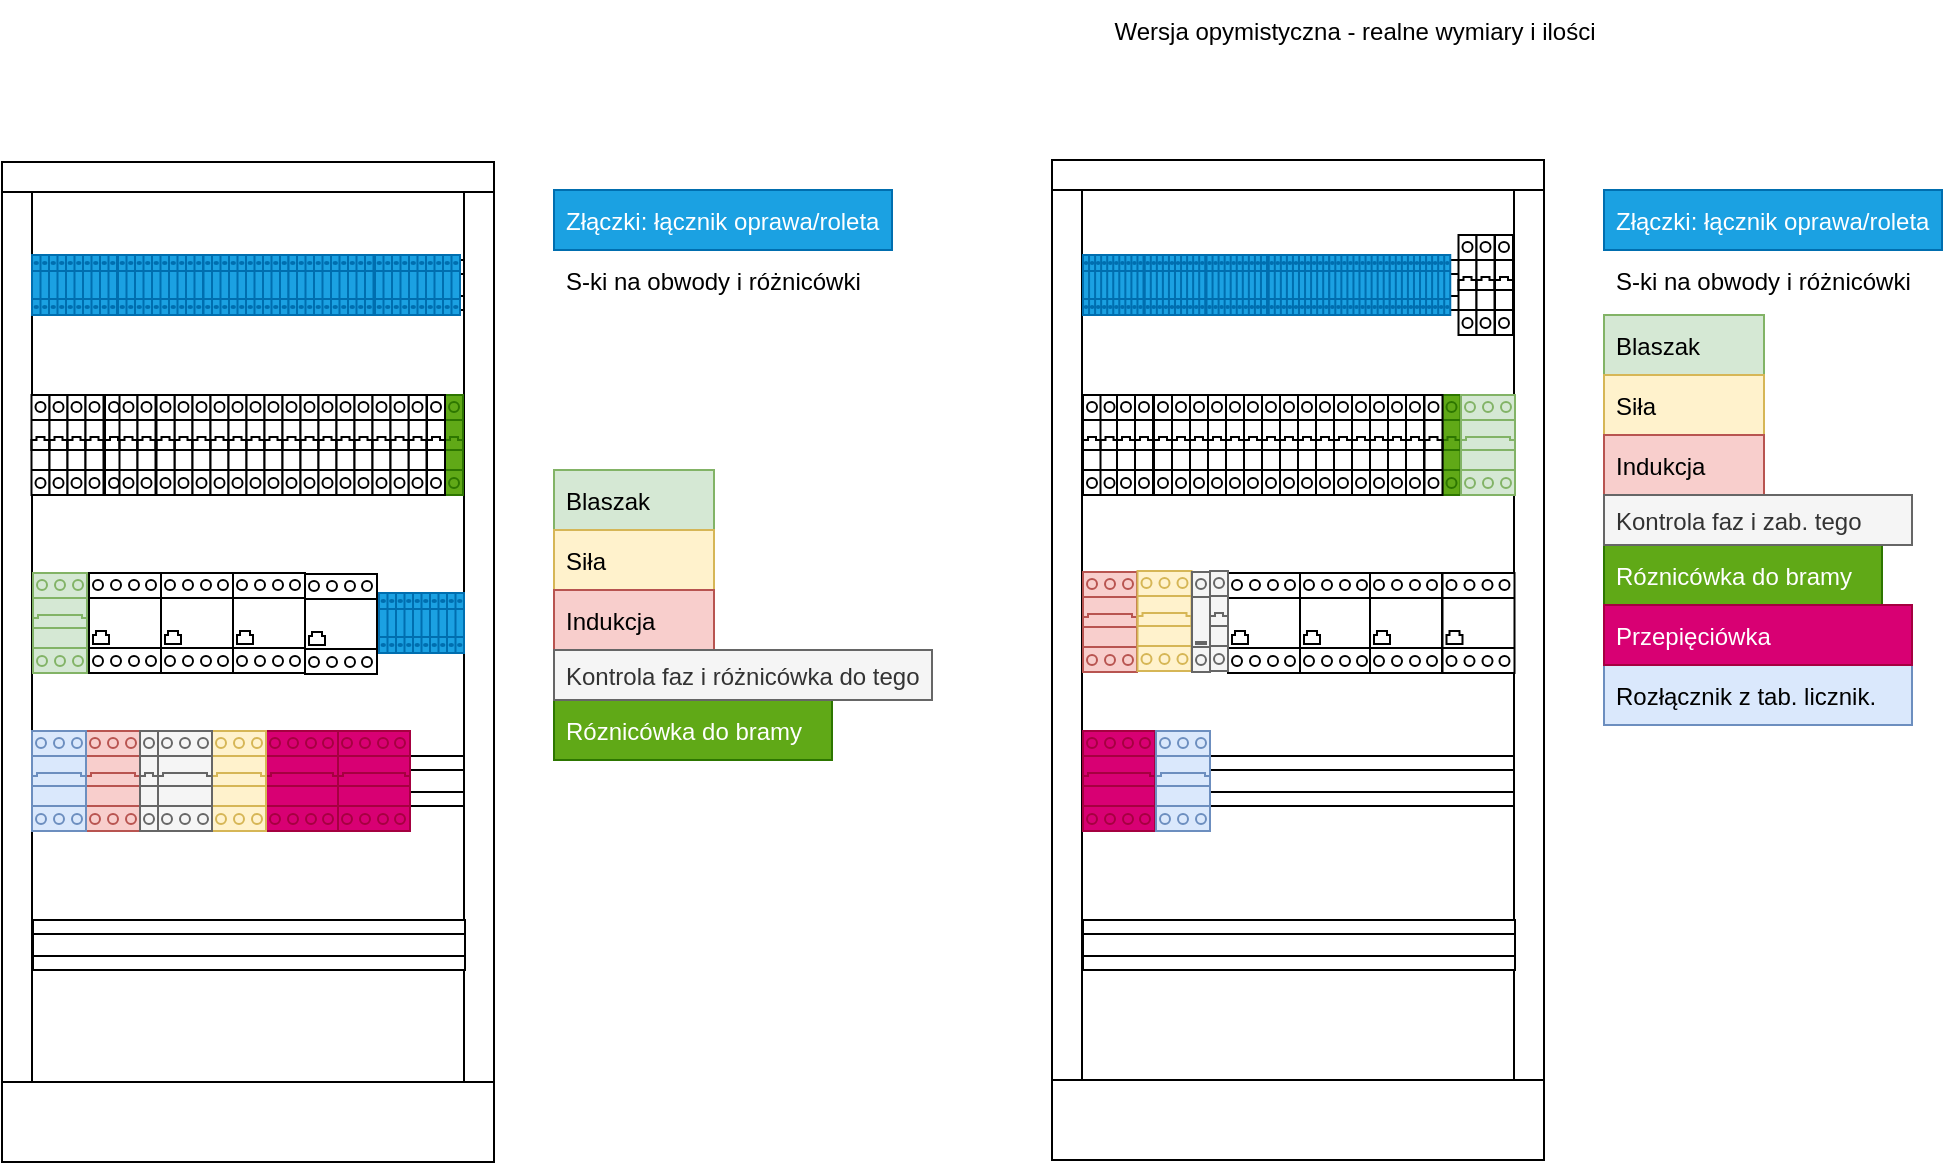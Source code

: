 <mxfile version="15.5.8" type="github">
  <diagram id="TeV0N_XcdjRH2W5U-CbK" name="Page-1">
    <mxGraphModel dx="678" dy="445" grid="1" gridSize="10" guides="1" tooltips="1" connect="1" arrows="1" fold="1" page="0" pageScale="1" pageWidth="850" pageHeight="1100" math="0" shadow="0">
      <root>
        <mxCell id="0" />
        <mxCell id="1" parent="0" />
        <mxCell id="P6xec4ta4unkleBQ9jB0-1" value="" style="verticalLabelPosition=bottom;dashed=0;shadow=0;html=1;align=center;verticalAlign=top;shape=mxgraph.cabinets.cabinet;hasStand=1;hachureGap=4;pointerEvents=0;fontFamily=Architects Daughter;fontSource=https%3A%2F%2Ffonts.googleapis.com%2Fcss%3Ffamily%3DArchitects%2BDaughter;fontSize=20;" parent="1" vertex="1">
          <mxGeometry x="75" y="81" width="246" height="500" as="geometry" />
        </mxCell>
        <mxCell id="isz5vijHFb3tUHXIVNCX-17" value="" style="verticalLabelPosition=bottom;dashed=0;shadow=0;html=1;align=center;verticalAlign=top;shape=mxgraph.cabinets.din_rail;" parent="1" vertex="1">
          <mxGeometry x="90" y="210" width="216" height="25" as="geometry" />
        </mxCell>
        <mxCell id="isz5vijHFb3tUHXIVNCX-1" value="" style="verticalLabelPosition=bottom;dashed=0;shadow=0;html=1;align=center;verticalAlign=top;shape=mxgraph.cabinets.din_rail;" parent="1" vertex="1">
          <mxGeometry x="90" y="130" width="216" height="25" as="geometry" />
        </mxCell>
        <mxCell id="P6xec4ta4unkleBQ9jB0-2" value="" style="verticalLabelPosition=bottom;dashed=0;shadow=0;html=1;align=center;verticalAlign=top;shape=mxgraph.cabinets.cb_1p;hachureGap=4;pointerEvents=0;fontFamily=Architects Daughter;fontSource=https%3A%2F%2Ffonts.googleapis.com%2Fcss%3Ffamily%3DArchitects%2BDaughter;fontSize=20;" parent="1" vertex="1">
          <mxGeometry x="161.25" y="197.5" width="9" height="50" as="geometry" />
        </mxCell>
        <mxCell id="P6xec4ta4unkleBQ9jB0-3" value="" style="verticalLabelPosition=bottom;dashed=0;shadow=0;html=1;align=center;verticalAlign=top;shape=mxgraph.cabinets.cb_1p;hachureGap=4;pointerEvents=0;fontFamily=Architects Daughter;fontSource=https%3A%2F%2Ffonts.googleapis.com%2Fcss%3Ffamily%3DArchitects%2BDaughter;fontSize=20;" parent="1" vertex="1">
          <mxGeometry x="170.25" y="197.5" width="9" height="50" as="geometry" />
        </mxCell>
        <mxCell id="P6xec4ta4unkleBQ9jB0-4" value="" style="verticalLabelPosition=bottom;dashed=0;shadow=0;html=1;align=center;verticalAlign=top;shape=mxgraph.cabinets.cb_1p;hachureGap=4;pointerEvents=0;fontFamily=Architects Daughter;fontSource=https%3A%2F%2Ffonts.googleapis.com%2Fcss%3Ffamily%3DArchitects%2BDaughter;fontSize=20;" parent="1" vertex="1">
          <mxGeometry x="179.25" y="197.5" width="9" height="50" as="geometry" />
        </mxCell>
        <mxCell id="P6xec4ta4unkleBQ9jB0-5" value="" style="verticalLabelPosition=bottom;dashed=0;shadow=0;html=1;align=center;verticalAlign=top;shape=mxgraph.cabinets.cb_1p;hachureGap=4;pointerEvents=0;fontFamily=Architects Daughter;fontSource=https%3A%2F%2Ffonts.googleapis.com%2Fcss%3Ffamily%3DArchitects%2BDaughter;fontSize=20;" parent="1" vertex="1">
          <mxGeometry x="188.25" y="197.5" width="9" height="50" as="geometry" />
        </mxCell>
        <mxCell id="P6xec4ta4unkleBQ9jB0-6" value="" style="verticalLabelPosition=bottom;dashed=0;shadow=0;html=1;align=center;verticalAlign=top;shape=mxgraph.cabinets.cb_1p;hachureGap=4;pointerEvents=0;fontFamily=Architects Daughter;fontSource=https%3A%2F%2Ffonts.googleapis.com%2Fcss%3Ffamily%3DArchitects%2BDaughter;fontSize=20;" parent="1" vertex="1">
          <mxGeometry x="197.25" y="197.5" width="9" height="50" as="geometry" />
        </mxCell>
        <mxCell id="P6xec4ta4unkleBQ9jB0-7" value="" style="verticalLabelPosition=bottom;dashed=0;shadow=0;html=1;align=center;verticalAlign=top;shape=mxgraph.cabinets.cb_1p;hachureGap=4;pointerEvents=0;fontFamily=Architects Daughter;fontSource=https%3A%2F%2Ffonts.googleapis.com%2Fcss%3Ffamily%3DArchitects%2BDaughter;fontSize=20;" parent="1" vertex="1">
          <mxGeometry x="206.25" y="197.5" width="9" height="50" as="geometry" />
        </mxCell>
        <mxCell id="P6xec4ta4unkleBQ9jB0-8" value="" style="verticalLabelPosition=bottom;dashed=0;shadow=0;html=1;align=center;verticalAlign=top;shape=mxgraph.cabinets.cb_1p;hachureGap=4;pointerEvents=0;fontFamily=Architects Daughter;fontSource=https%3A%2F%2Ffonts.googleapis.com%2Fcss%3Ffamily%3DArchitects%2BDaughter;fontSize=20;" parent="1" vertex="1">
          <mxGeometry x="215.25" y="197.5" width="9" height="50" as="geometry" />
        </mxCell>
        <mxCell id="P6xec4ta4unkleBQ9jB0-9" value="" style="verticalLabelPosition=bottom;dashed=0;shadow=0;html=1;align=center;verticalAlign=top;shape=mxgraph.cabinets.cb_1p;hachureGap=4;pointerEvents=0;fontFamily=Architects Daughter;fontSource=https%3A%2F%2Ffonts.googleapis.com%2Fcss%3Ffamily%3DArchitects%2BDaughter;fontSize=20;" parent="1" vertex="1">
          <mxGeometry x="224.25" y="197.5" width="9" height="50" as="geometry" />
        </mxCell>
        <mxCell id="P6xec4ta4unkleBQ9jB0-10" value="" style="verticalLabelPosition=bottom;dashed=0;shadow=0;html=1;align=center;verticalAlign=top;shape=mxgraph.cabinets.cb_1p;hachureGap=4;pointerEvents=0;fontFamily=Architects Daughter;fontSource=https%3A%2F%2Ffonts.googleapis.com%2Fcss%3Ffamily%3DArchitects%2BDaughter;fontSize=20;" parent="1" vertex="1">
          <mxGeometry x="233.25" y="197.5" width="9" height="50" as="geometry" />
        </mxCell>
        <mxCell id="P6xec4ta4unkleBQ9jB0-11" value="" style="verticalLabelPosition=bottom;dashed=0;shadow=0;html=1;align=center;verticalAlign=top;shape=mxgraph.cabinets.cb_1p;hachureGap=4;pointerEvents=0;fontFamily=Architects Daughter;fontSource=https%3A%2F%2Ffonts.googleapis.com%2Fcss%3Ffamily%3DArchitects%2BDaughter;fontSize=20;" parent="1" vertex="1">
          <mxGeometry x="242.25" y="197.5" width="9" height="50" as="geometry" />
        </mxCell>
        <mxCell id="isz5vijHFb3tUHXIVNCX-2" value="" style="verticalLabelPosition=bottom;dashed=0;shadow=0;html=1;align=center;verticalAlign=top;shape=mxgraph.cabinets.cb_1p;hachureGap=4;pointerEvents=0;fontFamily=Architects Daughter;fontSource=https%3A%2F%2Ffonts.googleapis.com%2Fcss%3Ffamily%3DArchitects%2BDaughter;fontSize=20;" parent="1" vertex="1">
          <mxGeometry x="251.25" y="197.5" width="9" height="50" as="geometry" />
        </mxCell>
        <mxCell id="isz5vijHFb3tUHXIVNCX-3" value="" style="verticalLabelPosition=bottom;dashed=0;shadow=0;html=1;align=center;verticalAlign=top;shape=mxgraph.cabinets.cb_1p;hachureGap=4;pointerEvents=0;fontFamily=Architects Daughter;fontSource=https%3A%2F%2Ffonts.googleapis.com%2Fcss%3Ffamily%3DArchitects%2BDaughter;fontSize=20;fillColor=#60a917;fontColor=#ffffff;strokeColor=#2D7600;" parent="1" vertex="1">
          <mxGeometry x="296.5" y="197.5" width="9" height="50" as="geometry" />
        </mxCell>
        <mxCell id="isz5vijHFb3tUHXIVNCX-4" value="" style="verticalLabelPosition=bottom;dashed=0;shadow=0;html=1;align=center;verticalAlign=top;shape=mxgraph.cabinets.cb_1p;hachureGap=4;pointerEvents=0;fontFamily=Architects Daughter;fontSource=https%3A%2F%2Ffonts.googleapis.com%2Fcss%3Ffamily%3DArchitects%2BDaughter;fontSize=20;" parent="1" vertex="1">
          <mxGeometry x="269.25" y="197.5" width="9" height="50" as="geometry" />
        </mxCell>
        <mxCell id="isz5vijHFb3tUHXIVNCX-5" value="" style="verticalLabelPosition=bottom;dashed=0;shadow=0;html=1;align=center;verticalAlign=top;shape=mxgraph.cabinets.cb_1p;hachureGap=4;pointerEvents=0;fontFamily=Architects Daughter;fontSource=https%3A%2F%2Ffonts.googleapis.com%2Fcss%3Ffamily%3DArchitects%2BDaughter;fontSize=20;" parent="1" vertex="1">
          <mxGeometry x="278.25" y="197.5" width="9" height="50" as="geometry" />
        </mxCell>
        <mxCell id="isz5vijHFb3tUHXIVNCX-7" value="" style="verticalLabelPosition=bottom;dashed=0;shadow=0;html=1;align=center;verticalAlign=top;shape=mxgraph.cabinets.cb_1p;hachureGap=4;pointerEvents=0;fontFamily=Architects Daughter;fontSource=https%3A%2F%2Ffonts.googleapis.com%2Fcss%3Ffamily%3DArchitects%2BDaughter;fontSize=20;" parent="1" vertex="1">
          <mxGeometry x="287.5" y="197.5" width="9" height="50" as="geometry" />
        </mxCell>
        <mxCell id="isz5vijHFb3tUHXIVNCX-8" value="" style="verticalLabelPosition=bottom;dashed=0;shadow=0;html=1;align=center;verticalAlign=top;shape=mxgraph.cabinets.cb_1p;hachureGap=4;pointerEvents=0;fontFamily=Architects Daughter;fontSource=https%3A%2F%2Ffonts.googleapis.com%2Fcss%3Ffamily%3DArchitects%2BDaughter;fontSize=20;" parent="1" vertex="1">
          <mxGeometry x="89.75" y="197.5" width="9" height="50" as="geometry" />
        </mxCell>
        <mxCell id="isz5vijHFb3tUHXIVNCX-9" value="" style="verticalLabelPosition=bottom;dashed=0;shadow=0;html=1;align=center;verticalAlign=top;shape=mxgraph.cabinets.cb_1p;hachureGap=4;pointerEvents=0;fontFamily=Architects Daughter;fontSource=https%3A%2F%2Ffonts.googleapis.com%2Fcss%3Ffamily%3DArchitects%2BDaughter;fontSize=20;" parent="1" vertex="1">
          <mxGeometry x="98.75" y="197.5" width="9" height="50" as="geometry" />
        </mxCell>
        <mxCell id="isz5vijHFb3tUHXIVNCX-10" value="" style="verticalLabelPosition=bottom;dashed=0;shadow=0;html=1;align=center;verticalAlign=top;shape=mxgraph.cabinets.cb_1p;hachureGap=4;pointerEvents=0;fontFamily=Architects Daughter;fontSource=https%3A%2F%2Ffonts.googleapis.com%2Fcss%3Ffamily%3DArchitects%2BDaughter;fontSize=20;" parent="1" vertex="1">
          <mxGeometry x="107.75" y="197.5" width="9" height="50" as="geometry" />
        </mxCell>
        <mxCell id="isz5vijHFb3tUHXIVNCX-11" value="" style="verticalLabelPosition=bottom;dashed=0;shadow=0;html=1;align=center;verticalAlign=top;shape=mxgraph.cabinets.cb_1p;hachureGap=4;pointerEvents=0;fontFamily=Architects Daughter;fontSource=https%3A%2F%2Ffonts.googleapis.com%2Fcss%3Ffamily%3DArchitects%2BDaughter;fontSize=20;" parent="1" vertex="1">
          <mxGeometry x="116.75" y="197.5" width="9" height="50" as="geometry" />
        </mxCell>
        <mxCell id="isz5vijHFb3tUHXIVNCX-13" value="" style="verticalLabelPosition=bottom;dashed=0;shadow=0;html=1;align=center;verticalAlign=top;shape=mxgraph.cabinets.cb_1p;hachureGap=4;pointerEvents=0;fontFamily=Architects Daughter;fontSource=https%3A%2F%2Ffonts.googleapis.com%2Fcss%3Ffamily%3DArchitects%2BDaughter;fontSize=20;" parent="1" vertex="1">
          <mxGeometry x="126.5" y="197.5" width="9" height="50" as="geometry" />
        </mxCell>
        <mxCell id="isz5vijHFb3tUHXIVNCX-14" value="" style="verticalLabelPosition=bottom;dashed=0;shadow=0;html=1;align=center;verticalAlign=top;shape=mxgraph.cabinets.cb_1p;hachureGap=4;pointerEvents=0;fontFamily=Architects Daughter;fontSource=https%3A%2F%2Ffonts.googleapis.com%2Fcss%3Ffamily%3DArchitects%2BDaughter;fontSize=20;" parent="1" vertex="1">
          <mxGeometry x="133.75" y="197.5" width="9" height="50" as="geometry" />
        </mxCell>
        <mxCell id="isz5vijHFb3tUHXIVNCX-15" value="" style="verticalLabelPosition=bottom;dashed=0;shadow=0;html=1;align=center;verticalAlign=top;shape=mxgraph.cabinets.cb_1p;hachureGap=4;pointerEvents=0;fontFamily=Architects Daughter;fontSource=https%3A%2F%2Ffonts.googleapis.com%2Fcss%3Ffamily%3DArchitects%2BDaughter;fontSize=20;" parent="1" vertex="1">
          <mxGeometry x="142.75" y="197.5" width="9" height="50" as="geometry" />
        </mxCell>
        <mxCell id="isz5vijHFb3tUHXIVNCX-18" value="" style="verticalLabelPosition=bottom;dashed=0;shadow=0;html=1;align=center;verticalAlign=top;shape=mxgraph.cabinets.din_rail;" parent="1" vertex="1">
          <mxGeometry x="90" y="300" width="216" height="25" as="geometry" />
        </mxCell>
        <mxCell id="isz5vijHFb3tUHXIVNCX-19" value="" style="verticalLabelPosition=bottom;dashed=0;shadow=0;html=1;align=center;verticalAlign=top;shape=mxgraph.cabinets.din_rail;" parent="1" vertex="1">
          <mxGeometry x="90" y="378" width="216" height="25" as="geometry" />
        </mxCell>
        <mxCell id="isz5vijHFb3tUHXIVNCX-20" value="" style="verticalLabelPosition=bottom;dashed=0;shadow=0;html=1;align=center;verticalAlign=top;shape=mxgraph.cabinets.din_rail;" parent="1" vertex="1">
          <mxGeometry x="90.5" y="460" width="216" height="25" as="geometry" />
        </mxCell>
        <mxCell id="isz5vijHFb3tUHXIVNCX-21" value="" style="verticalLabelPosition=bottom;dashed=0;shadow=0;html=1;align=center;verticalAlign=top;shape=mxgraph.cabinets.residual_current_device_4p;" parent="1" vertex="1">
          <mxGeometry x="154.5" y="286.5" width="36" height="50" as="geometry" />
        </mxCell>
        <mxCell id="96s5dku--IcyRKQgOa-p-1" value="" style="verticalLabelPosition=bottom;dashed=0;shadow=0;html=1;align=center;verticalAlign=top;shape=mxgraph.cabinets.residual_current_device_4p;" vertex="1" parent="1">
          <mxGeometry x="118.5" y="286.5" width="36" height="50" as="geometry" />
        </mxCell>
        <mxCell id="96s5dku--IcyRKQgOa-p-30" value="" style="verticalLabelPosition=bottom;dashed=0;shadow=0;html=1;align=center;verticalAlign=top;shape=mxgraph.cabinets.residual_current_device_4p;" vertex="1" parent="1">
          <mxGeometry x="190.5" y="286.5" width="36" height="50" as="geometry" />
        </mxCell>
        <mxCell id="96s5dku--IcyRKQgOa-p-31" value="" style="verticalLabelPosition=bottom;dashed=0;shadow=0;html=1;align=center;verticalAlign=top;shape=mxgraph.cabinets.residual_current_device_4p;" vertex="1" parent="1">
          <mxGeometry x="226.5" y="287" width="36" height="50" as="geometry" />
        </mxCell>
        <mxCell id="96s5dku--IcyRKQgOa-p-32" value="" style="verticalLabelPosition=bottom;dashed=0;shadow=0;html=1;align=center;verticalAlign=top;shape=mxgraph.cabinets.cb_3p;fillColor=#f8cecc;strokeColor=#b85450;" vertex="1" parent="1">
          <mxGeometry x="117" y="365.5" width="27" height="50" as="geometry" />
        </mxCell>
        <mxCell id="96s5dku--IcyRKQgOa-p-282" value="" style="verticalLabelPosition=bottom;dashed=0;shadow=0;html=1;align=center;verticalAlign=top;shape=mxgraph.cabinets.cb_4p;fillColor=#d80073;strokeColor=#A50040;fontColor=#ffffff;" vertex="1" parent="1">
          <mxGeometry x="207" y="365.5" width="36" height="50" as="geometry" />
        </mxCell>
        <mxCell id="96s5dku--IcyRKQgOa-p-283" value="" style="verticalLabelPosition=bottom;dashed=0;shadow=0;html=1;align=center;verticalAlign=top;shape=mxgraph.cabinets.cb_4p;fillColor=#d80073;strokeColor=#A50040;fontColor=#ffffff;" vertex="1" parent="1">
          <mxGeometry x="243" y="365.5" width="36" height="50" as="geometry" />
        </mxCell>
        <mxCell id="96s5dku--IcyRKQgOa-p-288" value="" style="verticalLabelPosition=bottom;dashed=0;shadow=0;html=1;align=center;verticalAlign=top;shape=mxgraph.cabinets.terminal_4_6mm2_x10;fillColor=#1ba1e2;fontColor=#ffffff;strokeColor=#006EAF;" vertex="1" parent="1">
          <mxGeometry x="90" y="127.5" width="42.5" height="30" as="geometry" />
        </mxCell>
        <mxCell id="96s5dku--IcyRKQgOa-p-294" value="" style="verticalLabelPosition=bottom;dashed=0;shadow=0;html=1;align=center;verticalAlign=top;shape=mxgraph.cabinets.cb_1p;hachureGap=4;pointerEvents=0;fontFamily=Architects Daughter;fontSource=https%3A%2F%2Ffonts.googleapis.com%2Fcss%3Ffamily%3DArchitects%2BDaughter;fontSize=20;" vertex="1" parent="1">
          <mxGeometry x="152.25" y="197.5" width="9" height="50" as="geometry" />
        </mxCell>
        <mxCell id="96s5dku--IcyRKQgOa-p-297" value="" style="verticalLabelPosition=bottom;dashed=0;shadow=0;html=1;align=center;verticalAlign=top;shape=mxgraph.cabinets.cb_3p;fillColor=#fff2cc;strokeColor=#d6b656;" vertex="1" parent="1">
          <mxGeometry x="180" y="365.5" width="27" height="50" as="geometry" />
        </mxCell>
        <mxCell id="96s5dku--IcyRKQgOa-p-298" value="" style="verticalLabelPosition=bottom;dashed=0;shadow=0;html=1;align=center;verticalAlign=top;shape=mxgraph.cabinets.cb_3p;fillColor=#d5e8d4;strokeColor=#82b366;" vertex="1" parent="1">
          <mxGeometry x="90.5" y="286.5" width="27" height="50" as="geometry" />
        </mxCell>
        <mxCell id="96s5dku--IcyRKQgOa-p-299" value="" style="verticalLabelPosition=bottom;dashed=0;shadow=0;html=1;align=center;verticalAlign=top;shape=mxgraph.cabinets.cb_3p;fillColor=#dae8fc;strokeColor=#6c8ebf;" vertex="1" parent="1">
          <mxGeometry x="90" y="365.5" width="27" height="50" as="geometry" />
        </mxCell>
        <mxCell id="96s5dku--IcyRKQgOa-p-300" value="" style="verticalLabelPosition=bottom;dashed=0;shadow=0;html=1;align=center;verticalAlign=top;shape=mxgraph.cabinets.cb_1p;hachureGap=4;pointerEvents=0;fontFamily=Architects Daughter;fontSource=https%3A%2F%2Ffonts.googleapis.com%2Fcss%3Ffamily%3DArchitects%2BDaughter;fontSize=20;fillColor=#f5f5f5;fontColor=#333333;strokeColor=#666666;" vertex="1" parent="1">
          <mxGeometry x="144" y="365.5" width="9" height="50" as="geometry" />
        </mxCell>
        <mxCell id="96s5dku--IcyRKQgOa-p-301" value="" style="verticalLabelPosition=bottom;dashed=0;shadow=0;html=1;align=center;verticalAlign=top;shape=mxgraph.cabinets.cb_3p;fillColor=#f5f5f5;strokeColor=#666666;fontColor=#333333;" vertex="1" parent="1">
          <mxGeometry x="153" y="365.5" width="27" height="50" as="geometry" />
        </mxCell>
        <mxCell id="96s5dku--IcyRKQgOa-p-302" value="" style="verticalLabelPosition=bottom;dashed=0;shadow=0;html=1;align=center;verticalAlign=top;shape=mxgraph.cabinets.terminal_4_6mm2_x10;fillColor=#1ba1e2;fontColor=#ffffff;strokeColor=#006EAF;" vertex="1" parent="1">
          <mxGeometry x="133" y="127.5" width="42.5" height="30" as="geometry" />
        </mxCell>
        <mxCell id="96s5dku--IcyRKQgOa-p-303" value="" style="verticalLabelPosition=bottom;dashed=0;shadow=0;html=1;align=center;verticalAlign=top;shape=mxgraph.cabinets.cb_1p;hachureGap=4;pointerEvents=0;fontFamily=Architects Daughter;fontSource=https%3A%2F%2Ffonts.googleapis.com%2Fcss%3Ffamily%3DArchitects%2BDaughter;fontSize=20;" vertex="1" parent="1">
          <mxGeometry x="260.25" y="197.5" width="9" height="50" as="geometry" />
        </mxCell>
        <mxCell id="96s5dku--IcyRKQgOa-p-304" value="" style="verticalLabelPosition=bottom;dashed=0;shadow=0;html=1;align=center;verticalAlign=top;shape=mxgraph.cabinets.cb_1p;hachureGap=4;pointerEvents=0;fontFamily=Architects Daughter;fontSource=https%3A%2F%2Ffonts.googleapis.com%2Fcss%3Ffamily%3DArchitects%2BDaughter;fontSize=20;" vertex="1" parent="1">
          <mxGeometry x="269.25" y="197.5" width="9" height="50" as="geometry" />
        </mxCell>
        <mxCell id="96s5dku--IcyRKQgOa-p-305" value="" style="verticalLabelPosition=bottom;dashed=0;shadow=0;html=1;align=center;verticalAlign=top;shape=mxgraph.cabinets.terminal_4_6mm2_x10;fillColor=#1ba1e2;fontColor=#ffffff;strokeColor=#006EAF;" vertex="1" parent="1">
          <mxGeometry x="175.75" y="127.5" width="42.5" height="30" as="geometry" />
        </mxCell>
        <mxCell id="96s5dku--IcyRKQgOa-p-307" value="Blaszak" style="text;strokeColor=#82b366;fillColor=#d5e8d4;align=left;verticalAlign=middle;spacingLeft=4;spacingRight=4;overflow=hidden;points=[[0,0.5],[1,0.5]];portConstraint=eastwest;rotatable=0;" vertex="1" parent="1">
          <mxGeometry x="351" y="235" width="80" height="30" as="geometry" />
        </mxCell>
        <mxCell id="96s5dku--IcyRKQgOa-p-308" value="Siła" style="text;strokeColor=#d6b656;fillColor=#fff2cc;align=left;verticalAlign=middle;spacingLeft=4;spacingRight=4;overflow=hidden;points=[[0,0.5],[1,0.5]];portConstraint=eastwest;rotatable=0;" vertex="1" parent="1">
          <mxGeometry x="351" y="265" width="80" height="30" as="geometry" />
        </mxCell>
        <mxCell id="96s5dku--IcyRKQgOa-p-309" value="Indukcja" style="text;strokeColor=#b85450;fillColor=#f8cecc;align=left;verticalAlign=middle;spacingLeft=4;spacingRight=4;overflow=hidden;points=[[0,0.5],[1,0.5]];portConstraint=eastwest;rotatable=0;" vertex="1" parent="1">
          <mxGeometry x="351" y="295" width="80" height="30" as="geometry" />
        </mxCell>
        <mxCell id="96s5dku--IcyRKQgOa-p-310" value="Róznicówka do bramy" style="text;strokeColor=#2D7600;fillColor=#60a917;align=left;verticalAlign=middle;spacingLeft=4;spacingRight=4;overflow=hidden;points=[[0,0.5],[1,0.5]];portConstraint=eastwest;rotatable=0;fontColor=#ffffff;" vertex="1" parent="1">
          <mxGeometry x="351" y="350" width="139" height="30" as="geometry" />
        </mxCell>
        <mxCell id="96s5dku--IcyRKQgOa-p-311" value="Kontrola faz i różnicówka do tego" style="text;strokeColor=#666666;fillColor=#f5f5f5;align=left;verticalAlign=middle;spacingLeft=4;spacingRight=4;overflow=hidden;points=[[0,0.5],[1,0.5]];portConstraint=eastwest;rotatable=0;fontColor=#333333;" vertex="1" parent="1">
          <mxGeometry x="351" y="325" width="189" height="25" as="geometry" />
        </mxCell>
        <mxCell id="96s5dku--IcyRKQgOa-p-313" value="S-ki na obwody i różnicówki" style="text;align=left;verticalAlign=middle;spacingLeft=4;spacingRight=4;overflow=hidden;points=[[0,0.5],[1,0.5]];portConstraint=eastwest;rotatable=0;" vertex="1" parent="1">
          <mxGeometry x="351" y="125" width="169" height="30" as="geometry" />
        </mxCell>
        <mxCell id="96s5dku--IcyRKQgOa-p-314" value="Złączki: łącznik oprawa/roleta" style="text;align=left;verticalAlign=middle;spacingLeft=4;spacingRight=4;overflow=hidden;points=[[0,0.5],[1,0.5]];portConstraint=eastwest;rotatable=0;fillColor=#1ba1e2;fontColor=#ffffff;strokeColor=#006EAF;" vertex="1" parent="1">
          <mxGeometry x="351" y="95" width="169" height="30" as="geometry" />
        </mxCell>
        <mxCell id="96s5dku--IcyRKQgOa-p-335" value="" style="verticalLabelPosition=bottom;dashed=0;shadow=0;html=1;align=center;verticalAlign=top;shape=mxgraph.cabinets.terminal_4_6mm2_x10;fillColor=#1ba1e2;fontColor=#ffffff;strokeColor=#006EAF;" vertex="1" parent="1">
          <mxGeometry x="218.25" y="127.5" width="42.5" height="30" as="geometry" />
        </mxCell>
        <mxCell id="96s5dku--IcyRKQgOa-p-336" value="" style="verticalLabelPosition=bottom;dashed=0;shadow=0;html=1;align=center;verticalAlign=top;shape=mxgraph.cabinets.terminal_4_6mm2_x10;fillColor=#1ba1e2;fontColor=#ffffff;strokeColor=#006EAF;" vertex="1" parent="1">
          <mxGeometry x="261.5" y="127.5" width="42.5" height="30" as="geometry" />
        </mxCell>
        <mxCell id="96s5dku--IcyRKQgOa-p-337" value="" style="verticalLabelPosition=bottom;dashed=0;shadow=0;html=1;align=center;verticalAlign=top;shape=mxgraph.cabinets.terminal_4_6mm2_x10;fillColor=#1ba1e2;fontColor=#ffffff;strokeColor=#006EAF;" vertex="1" parent="1">
          <mxGeometry x="263.5" y="296.5" width="42.5" height="30" as="geometry" />
        </mxCell>
        <mxCell id="96s5dku--IcyRKQgOa-p-338" value="" style="verticalLabelPosition=bottom;dashed=0;shadow=0;html=1;align=center;verticalAlign=top;shape=mxgraph.cabinets.cabinet;hasStand=1;hachureGap=4;pointerEvents=0;fontFamily=Architects Daughter;fontSource=https%3A%2F%2Ffonts.googleapis.com%2Fcss%3Ffamily%3DArchitects%2BDaughter;fontSize=20;" vertex="1" parent="1">
          <mxGeometry x="600" y="80" width="246" height="500" as="geometry" />
        </mxCell>
        <mxCell id="96s5dku--IcyRKQgOa-p-339" value="" style="verticalLabelPosition=bottom;dashed=0;shadow=0;html=1;align=center;verticalAlign=top;shape=mxgraph.cabinets.din_rail;" vertex="1" parent="1">
          <mxGeometry x="615" y="210" width="216" height="25" as="geometry" />
        </mxCell>
        <mxCell id="96s5dku--IcyRKQgOa-p-340" value="" style="verticalLabelPosition=bottom;dashed=0;shadow=0;html=1;align=center;verticalAlign=top;shape=mxgraph.cabinets.din_rail;" vertex="1" parent="1">
          <mxGeometry x="615" y="130" width="216" height="25" as="geometry" />
        </mxCell>
        <mxCell id="96s5dku--IcyRKQgOa-p-341" value="" style="verticalLabelPosition=bottom;dashed=0;shadow=0;html=1;align=center;verticalAlign=top;shape=mxgraph.cabinets.cb_1p;hachureGap=4;pointerEvents=0;fontFamily=Architects Daughter;fontSource=https%3A%2F%2Ffonts.googleapis.com%2Fcss%3Ffamily%3DArchitects%2BDaughter;fontSize=20;" vertex="1" parent="1">
          <mxGeometry x="660" y="197.5" width="9" height="50" as="geometry" />
        </mxCell>
        <mxCell id="96s5dku--IcyRKQgOa-p-342" value="" style="verticalLabelPosition=bottom;dashed=0;shadow=0;html=1;align=center;verticalAlign=top;shape=mxgraph.cabinets.cb_1p;hachureGap=4;pointerEvents=0;fontFamily=Architects Daughter;fontSource=https%3A%2F%2Ffonts.googleapis.com%2Fcss%3Ffamily%3DArchitects%2BDaughter;fontSize=20;" vertex="1" parent="1">
          <mxGeometry x="669" y="197.5" width="9" height="50" as="geometry" />
        </mxCell>
        <mxCell id="96s5dku--IcyRKQgOa-p-343" value="" style="verticalLabelPosition=bottom;dashed=0;shadow=0;html=1;align=center;verticalAlign=top;shape=mxgraph.cabinets.cb_1p;hachureGap=4;pointerEvents=0;fontFamily=Architects Daughter;fontSource=https%3A%2F%2Ffonts.googleapis.com%2Fcss%3Ffamily%3DArchitects%2BDaughter;fontSize=20;" vertex="1" parent="1">
          <mxGeometry x="678" y="197.5" width="9" height="50" as="geometry" />
        </mxCell>
        <mxCell id="96s5dku--IcyRKQgOa-p-344" value="" style="verticalLabelPosition=bottom;dashed=0;shadow=0;html=1;align=center;verticalAlign=top;shape=mxgraph.cabinets.cb_1p;hachureGap=4;pointerEvents=0;fontFamily=Architects Daughter;fontSource=https%3A%2F%2Ffonts.googleapis.com%2Fcss%3Ffamily%3DArchitects%2BDaughter;fontSize=20;" vertex="1" parent="1">
          <mxGeometry x="687" y="197.5" width="9" height="50" as="geometry" />
        </mxCell>
        <mxCell id="96s5dku--IcyRKQgOa-p-345" value="" style="verticalLabelPosition=bottom;dashed=0;shadow=0;html=1;align=center;verticalAlign=top;shape=mxgraph.cabinets.cb_1p;hachureGap=4;pointerEvents=0;fontFamily=Architects Daughter;fontSource=https%3A%2F%2Ffonts.googleapis.com%2Fcss%3Ffamily%3DArchitects%2BDaughter;fontSize=20;" vertex="1" parent="1">
          <mxGeometry x="696" y="197.5" width="9" height="50" as="geometry" />
        </mxCell>
        <mxCell id="96s5dku--IcyRKQgOa-p-346" value="" style="verticalLabelPosition=bottom;dashed=0;shadow=0;html=1;align=center;verticalAlign=top;shape=mxgraph.cabinets.cb_1p;hachureGap=4;pointerEvents=0;fontFamily=Architects Daughter;fontSource=https%3A%2F%2Ffonts.googleapis.com%2Fcss%3Ffamily%3DArchitects%2BDaughter;fontSize=20;" vertex="1" parent="1">
          <mxGeometry x="705" y="197.5" width="9" height="50" as="geometry" />
        </mxCell>
        <mxCell id="96s5dku--IcyRKQgOa-p-347" value="" style="verticalLabelPosition=bottom;dashed=0;shadow=0;html=1;align=center;verticalAlign=top;shape=mxgraph.cabinets.cb_1p;hachureGap=4;pointerEvents=0;fontFamily=Architects Daughter;fontSource=https%3A%2F%2Ffonts.googleapis.com%2Fcss%3Ffamily%3DArchitects%2BDaughter;fontSize=20;" vertex="1" parent="1">
          <mxGeometry x="714" y="197.5" width="9" height="50" as="geometry" />
        </mxCell>
        <mxCell id="96s5dku--IcyRKQgOa-p-348" value="" style="verticalLabelPosition=bottom;dashed=0;shadow=0;html=1;align=center;verticalAlign=top;shape=mxgraph.cabinets.cb_1p;hachureGap=4;pointerEvents=0;fontFamily=Architects Daughter;fontSource=https%3A%2F%2Ffonts.googleapis.com%2Fcss%3Ffamily%3DArchitects%2BDaughter;fontSize=20;" vertex="1" parent="1">
          <mxGeometry x="723" y="197.5" width="9" height="50" as="geometry" />
        </mxCell>
        <mxCell id="96s5dku--IcyRKQgOa-p-349" value="" style="verticalLabelPosition=bottom;dashed=0;shadow=0;html=1;align=center;verticalAlign=top;shape=mxgraph.cabinets.cb_1p;hachureGap=4;pointerEvents=0;fontFamily=Architects Daughter;fontSource=https%3A%2F%2Ffonts.googleapis.com%2Fcss%3Ffamily%3DArchitects%2BDaughter;fontSize=20;" vertex="1" parent="1">
          <mxGeometry x="732" y="197.5" width="9" height="50" as="geometry" />
        </mxCell>
        <mxCell id="96s5dku--IcyRKQgOa-p-350" value="" style="verticalLabelPosition=bottom;dashed=0;shadow=0;html=1;align=center;verticalAlign=top;shape=mxgraph.cabinets.cb_1p;hachureGap=4;pointerEvents=0;fontFamily=Architects Daughter;fontSource=https%3A%2F%2Ffonts.googleapis.com%2Fcss%3Ffamily%3DArchitects%2BDaughter;fontSize=20;" vertex="1" parent="1">
          <mxGeometry x="741" y="197.5" width="9" height="50" as="geometry" />
        </mxCell>
        <mxCell id="96s5dku--IcyRKQgOa-p-351" value="" style="verticalLabelPosition=bottom;dashed=0;shadow=0;html=1;align=center;verticalAlign=top;shape=mxgraph.cabinets.cb_1p;hachureGap=4;pointerEvents=0;fontFamily=Architects Daughter;fontSource=https%3A%2F%2Ffonts.googleapis.com%2Fcss%3Ffamily%3DArchitects%2BDaughter;fontSize=20;" vertex="1" parent="1">
          <mxGeometry x="750" y="197.5" width="9" height="50" as="geometry" />
        </mxCell>
        <mxCell id="96s5dku--IcyRKQgOa-p-352" value="" style="verticalLabelPosition=bottom;dashed=0;shadow=0;html=1;align=center;verticalAlign=top;shape=mxgraph.cabinets.cb_1p;hachureGap=4;pointerEvents=0;fontFamily=Architects Daughter;fontSource=https%3A%2F%2Ffonts.googleapis.com%2Fcss%3Ffamily%3DArchitects%2BDaughter;fontSize=20;fillColor=#60a917;fontColor=#ffffff;strokeColor=#2D7600;" vertex="1" parent="1">
          <mxGeometry x="795.25" y="197.5" width="9" height="50" as="geometry" />
        </mxCell>
        <mxCell id="96s5dku--IcyRKQgOa-p-353" value="" style="verticalLabelPosition=bottom;dashed=0;shadow=0;html=1;align=center;verticalAlign=top;shape=mxgraph.cabinets.cb_1p;hachureGap=4;pointerEvents=0;fontFamily=Architects Daughter;fontSource=https%3A%2F%2Ffonts.googleapis.com%2Fcss%3Ffamily%3DArchitects%2BDaughter;fontSize=20;" vertex="1" parent="1">
          <mxGeometry x="768" y="197.5" width="9" height="50" as="geometry" />
        </mxCell>
        <mxCell id="96s5dku--IcyRKQgOa-p-354" value="" style="verticalLabelPosition=bottom;dashed=0;shadow=0;html=1;align=center;verticalAlign=top;shape=mxgraph.cabinets.cb_1p;hachureGap=4;pointerEvents=0;fontFamily=Architects Daughter;fontSource=https%3A%2F%2Ffonts.googleapis.com%2Fcss%3Ffamily%3DArchitects%2BDaughter;fontSize=20;" vertex="1" parent="1">
          <mxGeometry x="777" y="197.5" width="9" height="50" as="geometry" />
        </mxCell>
        <mxCell id="96s5dku--IcyRKQgOa-p-355" value="" style="verticalLabelPosition=bottom;dashed=0;shadow=0;html=1;align=center;verticalAlign=top;shape=mxgraph.cabinets.cb_1p;hachureGap=4;pointerEvents=0;fontFamily=Architects Daughter;fontSource=https%3A%2F%2Ffonts.googleapis.com%2Fcss%3Ffamily%3DArchitects%2BDaughter;fontSize=20;" vertex="1" parent="1">
          <mxGeometry x="786.25" y="197.5" width="9" height="50" as="geometry" />
        </mxCell>
        <mxCell id="96s5dku--IcyRKQgOa-p-356" value="" style="verticalLabelPosition=bottom;dashed=0;shadow=0;html=1;align=center;verticalAlign=top;shape=mxgraph.cabinets.cb_1p;hachureGap=4;pointerEvents=0;fontFamily=Architects Daughter;fontSource=https%3A%2F%2Ffonts.googleapis.com%2Fcss%3Ffamily%3DArchitects%2BDaughter;fontSize=20;" vertex="1" parent="1">
          <mxGeometry x="803.25" y="117.5" width="9" height="50" as="geometry" />
        </mxCell>
        <mxCell id="96s5dku--IcyRKQgOa-p-357" value="" style="verticalLabelPosition=bottom;dashed=0;shadow=0;html=1;align=center;verticalAlign=top;shape=mxgraph.cabinets.cb_1p;hachureGap=4;pointerEvents=0;fontFamily=Architects Daughter;fontSource=https%3A%2F%2Ffonts.googleapis.com%2Fcss%3Ffamily%3DArchitects%2BDaughter;fontSize=20;" vertex="1" parent="1">
          <mxGeometry x="812.25" y="117.5" width="9" height="50" as="geometry" />
        </mxCell>
        <mxCell id="96s5dku--IcyRKQgOa-p-358" value="" style="verticalLabelPosition=bottom;dashed=0;shadow=0;html=1;align=center;verticalAlign=top;shape=mxgraph.cabinets.cb_1p;hachureGap=4;pointerEvents=0;fontFamily=Architects Daughter;fontSource=https%3A%2F%2Ffonts.googleapis.com%2Fcss%3Ffamily%3DArchitects%2BDaughter;fontSize=20;" vertex="1" parent="1">
          <mxGeometry x="821.5" y="117.5" width="9" height="50" as="geometry" />
        </mxCell>
        <mxCell id="96s5dku--IcyRKQgOa-p-359" value="" style="verticalLabelPosition=bottom;dashed=0;shadow=0;html=1;align=center;verticalAlign=top;shape=mxgraph.cabinets.cb_1p;hachureGap=4;pointerEvents=0;fontFamily=Architects Daughter;fontSource=https%3A%2F%2Ffonts.googleapis.com%2Fcss%3Ffamily%3DArchitects%2BDaughter;fontSize=20;" vertex="1" parent="1">
          <mxGeometry x="615.5" y="197.5" width="9" height="50" as="geometry" />
        </mxCell>
        <mxCell id="96s5dku--IcyRKQgOa-p-360" value="" style="verticalLabelPosition=bottom;dashed=0;shadow=0;html=1;align=center;verticalAlign=top;shape=mxgraph.cabinets.cb_1p;hachureGap=4;pointerEvents=0;fontFamily=Architects Daughter;fontSource=https%3A%2F%2Ffonts.googleapis.com%2Fcss%3Ffamily%3DArchitects%2BDaughter;fontSize=20;" vertex="1" parent="1">
          <mxGeometry x="624.25" y="197.5" width="9" height="50" as="geometry" />
        </mxCell>
        <mxCell id="96s5dku--IcyRKQgOa-p-361" value="" style="verticalLabelPosition=bottom;dashed=0;shadow=0;html=1;align=center;verticalAlign=top;shape=mxgraph.cabinets.cb_1p;hachureGap=4;pointerEvents=0;fontFamily=Architects Daughter;fontSource=https%3A%2F%2Ffonts.googleapis.com%2Fcss%3Ffamily%3DArchitects%2BDaughter;fontSize=20;" vertex="1" parent="1">
          <mxGeometry x="632.5" y="197.5" width="9" height="50" as="geometry" />
        </mxCell>
        <mxCell id="96s5dku--IcyRKQgOa-p-362" value="" style="verticalLabelPosition=bottom;dashed=0;shadow=0;html=1;align=center;verticalAlign=top;shape=mxgraph.cabinets.cb_1p;hachureGap=4;pointerEvents=0;fontFamily=Architects Daughter;fontSource=https%3A%2F%2Ffonts.googleapis.com%2Fcss%3Ffamily%3DArchitects%2BDaughter;fontSize=20;" vertex="1" parent="1">
          <mxGeometry x="641.5" y="197.5" width="9" height="50" as="geometry" />
        </mxCell>
        <mxCell id="96s5dku--IcyRKQgOa-p-363" value="" style="verticalLabelPosition=bottom;dashed=0;shadow=0;html=1;align=center;verticalAlign=top;shape=mxgraph.cabinets.din_rail;" vertex="1" parent="1">
          <mxGeometry x="615" y="299" width="216" height="25" as="geometry" />
        </mxCell>
        <mxCell id="96s5dku--IcyRKQgOa-p-364" value="" style="verticalLabelPosition=bottom;dashed=0;shadow=0;html=1;align=center;verticalAlign=top;shape=mxgraph.cabinets.din_rail;" vertex="1" parent="1">
          <mxGeometry x="615" y="378" width="216" height="25" as="geometry" />
        </mxCell>
        <mxCell id="96s5dku--IcyRKQgOa-p-365" value="" style="verticalLabelPosition=bottom;dashed=0;shadow=0;html=1;align=center;verticalAlign=top;shape=mxgraph.cabinets.din_rail;" vertex="1" parent="1">
          <mxGeometry x="615.5" y="460" width="216" height="25" as="geometry" />
        </mxCell>
        <mxCell id="96s5dku--IcyRKQgOa-p-366" value="" style="verticalLabelPosition=bottom;dashed=0;shadow=0;html=1;align=center;verticalAlign=top;shape=mxgraph.cabinets.residual_current_device_4p;" vertex="1" parent="1">
          <mxGeometry x="724" y="286.5" width="36" height="50" as="geometry" />
        </mxCell>
        <mxCell id="96s5dku--IcyRKQgOa-p-367" value="" style="verticalLabelPosition=bottom;dashed=0;shadow=0;html=1;align=center;verticalAlign=top;shape=mxgraph.cabinets.residual_current_device_4p;" vertex="1" parent="1">
          <mxGeometry x="688" y="286.5" width="36" height="50" as="geometry" />
        </mxCell>
        <mxCell id="96s5dku--IcyRKQgOa-p-368" value="" style="verticalLabelPosition=bottom;dashed=0;shadow=0;html=1;align=center;verticalAlign=top;shape=mxgraph.cabinets.residual_current_device_4p;" vertex="1" parent="1">
          <mxGeometry x="759" y="286.5" width="36" height="50" as="geometry" />
        </mxCell>
        <mxCell id="96s5dku--IcyRKQgOa-p-369" value="" style="verticalLabelPosition=bottom;dashed=0;shadow=0;html=1;align=center;verticalAlign=top;shape=mxgraph.cabinets.residual_current_device_4p;" vertex="1" parent="1">
          <mxGeometry x="795.25" y="286.5" width="36" height="50" as="geometry" />
        </mxCell>
        <mxCell id="96s5dku--IcyRKQgOa-p-370" value="" style="verticalLabelPosition=bottom;dashed=0;shadow=0;html=1;align=center;verticalAlign=top;shape=mxgraph.cabinets.cb_3p;fillColor=#f8cecc;strokeColor=#b85450;" vertex="1" parent="1">
          <mxGeometry x="615.5" y="286" width="27" height="50" as="geometry" />
        </mxCell>
        <mxCell id="96s5dku--IcyRKQgOa-p-372" value="" style="verticalLabelPosition=bottom;dashed=0;shadow=0;html=1;align=center;verticalAlign=top;shape=mxgraph.cabinets.cb_4p;fillColor=#d80073;strokeColor=#A50040;fontColor=#ffffff;" vertex="1" parent="1">
          <mxGeometry x="615.5" y="365.5" width="36" height="50" as="geometry" />
        </mxCell>
        <mxCell id="96s5dku--IcyRKQgOa-p-373" value="" style="verticalLabelPosition=bottom;dashed=0;shadow=0;html=1;align=center;verticalAlign=top;shape=mxgraph.cabinets.terminal_4_6mm2_x10;fillColor=#1ba1e2;fontColor=#ffffff;strokeColor=#006EAF;" vertex="1" parent="1">
          <mxGeometry x="615.5" y="127.5" width="30.25" height="30" as="geometry" />
        </mxCell>
        <mxCell id="96s5dku--IcyRKQgOa-p-374" value="" style="verticalLabelPosition=bottom;dashed=0;shadow=0;html=1;align=center;verticalAlign=top;shape=mxgraph.cabinets.cb_1p;hachureGap=4;pointerEvents=0;fontFamily=Architects Daughter;fontSource=https%3A%2F%2Ffonts.googleapis.com%2Fcss%3Ffamily%3DArchitects%2BDaughter;fontSize=20;" vertex="1" parent="1">
          <mxGeometry x="651" y="197.5" width="9" height="50" as="geometry" />
        </mxCell>
        <mxCell id="96s5dku--IcyRKQgOa-p-375" value="" style="verticalLabelPosition=bottom;dashed=0;shadow=0;html=1;align=center;verticalAlign=top;shape=mxgraph.cabinets.cb_3p;fillColor=#fff2cc;strokeColor=#d6b656;" vertex="1" parent="1">
          <mxGeometry x="642.75" y="285.5" width="27" height="50" as="geometry" />
        </mxCell>
        <mxCell id="96s5dku--IcyRKQgOa-p-376" value="" style="verticalLabelPosition=bottom;dashed=0;shadow=0;html=1;align=center;verticalAlign=top;shape=mxgraph.cabinets.cb_3p;fillColor=#d5e8d4;strokeColor=#82b366;" vertex="1" parent="1">
          <mxGeometry x="804.5" y="197.5" width="27" height="50" as="geometry" />
        </mxCell>
        <mxCell id="96s5dku--IcyRKQgOa-p-377" value="" style="verticalLabelPosition=bottom;dashed=0;shadow=0;html=1;align=center;verticalAlign=top;shape=mxgraph.cabinets.cb_3p;fillColor=#dae8fc;strokeColor=#6c8ebf;" vertex="1" parent="1">
          <mxGeometry x="652" y="365.5" width="27" height="50" as="geometry" />
        </mxCell>
        <mxCell id="96s5dku--IcyRKQgOa-p-381" value="" style="verticalLabelPosition=bottom;dashed=0;shadow=0;html=1;align=center;verticalAlign=top;shape=mxgraph.cabinets.cb_1p;hachureGap=4;pointerEvents=0;fontFamily=Architects Daughter;fontSource=https%3A%2F%2Ffonts.googleapis.com%2Fcss%3Ffamily%3DArchitects%2BDaughter;fontSize=20;" vertex="1" parent="1">
          <mxGeometry x="759" y="197.5" width="9" height="50" as="geometry" />
        </mxCell>
        <mxCell id="96s5dku--IcyRKQgOa-p-382" value="" style="verticalLabelPosition=bottom;dashed=0;shadow=0;html=1;align=center;verticalAlign=top;shape=mxgraph.cabinets.cb_1p;hachureGap=4;pointerEvents=0;fontFamily=Architects Daughter;fontSource=https%3A%2F%2Ffonts.googleapis.com%2Fcss%3Ffamily%3DArchitects%2BDaughter;fontSize=20;" vertex="1" parent="1">
          <mxGeometry x="768" y="197.5" width="9" height="50" as="geometry" />
        </mxCell>
        <mxCell id="96s5dku--IcyRKQgOa-p-384" value="Blaszak" style="text;strokeColor=#82b366;fillColor=#d5e8d4;align=left;verticalAlign=middle;spacingLeft=4;spacingRight=4;overflow=hidden;points=[[0,0.5],[1,0.5]];portConstraint=eastwest;rotatable=0;" vertex="1" parent="1">
          <mxGeometry x="876" y="157.5" width="80" height="30" as="geometry" />
        </mxCell>
        <mxCell id="96s5dku--IcyRKQgOa-p-385" value="Siła" style="text;strokeColor=#d6b656;fillColor=#fff2cc;align=left;verticalAlign=middle;spacingLeft=4;spacingRight=4;overflow=hidden;points=[[0,0.5],[1,0.5]];portConstraint=eastwest;rotatable=0;" vertex="1" parent="1">
          <mxGeometry x="876" y="187.5" width="80" height="30" as="geometry" />
        </mxCell>
        <mxCell id="96s5dku--IcyRKQgOa-p-386" value="Indukcja" style="text;strokeColor=#b85450;fillColor=#f8cecc;align=left;verticalAlign=middle;spacingLeft=4;spacingRight=4;overflow=hidden;points=[[0,0.5],[1,0.5]];portConstraint=eastwest;rotatable=0;" vertex="1" parent="1">
          <mxGeometry x="876" y="217.5" width="80" height="30" as="geometry" />
        </mxCell>
        <mxCell id="96s5dku--IcyRKQgOa-p-387" value="Róznicówka do bramy" style="text;strokeColor=#2D7600;fillColor=#60a917;align=left;verticalAlign=middle;spacingLeft=4;spacingRight=4;overflow=hidden;points=[[0,0.5],[1,0.5]];portConstraint=eastwest;rotatable=0;fontColor=#ffffff;" vertex="1" parent="1">
          <mxGeometry x="876" y="272.5" width="139" height="30" as="geometry" />
        </mxCell>
        <mxCell id="96s5dku--IcyRKQgOa-p-388" value="Kontrola faz i zab. tego" style="text;strokeColor=#666666;fillColor=#f5f5f5;align=left;verticalAlign=middle;spacingLeft=4;spacingRight=4;overflow=hidden;points=[[0,0.5],[1,0.5]];portConstraint=eastwest;rotatable=0;fontColor=#333333;" vertex="1" parent="1">
          <mxGeometry x="876" y="247.5" width="154" height="25" as="geometry" />
        </mxCell>
        <mxCell id="96s5dku--IcyRKQgOa-p-389" value="S-ki na obwody i różnicówki" style="text;align=left;verticalAlign=middle;spacingLeft=4;spacingRight=4;overflow=hidden;points=[[0,0.5],[1,0.5]];portConstraint=eastwest;rotatable=0;" vertex="1" parent="1">
          <mxGeometry x="876" y="125" width="169" height="30" as="geometry" />
        </mxCell>
        <mxCell id="96s5dku--IcyRKQgOa-p-390" value="Złączki: łącznik oprawa/roleta" style="text;align=left;verticalAlign=middle;spacingLeft=4;spacingRight=4;overflow=hidden;points=[[0,0.5],[1,0.5]];portConstraint=eastwest;rotatable=0;fillColor=#1ba1e2;fontColor=#ffffff;strokeColor=#006EAF;" vertex="1" parent="1">
          <mxGeometry x="876" y="95" width="169" height="30" as="geometry" />
        </mxCell>
        <mxCell id="96s5dku--IcyRKQgOa-p-394" value="Wersja opymistyczna - realne wymiary i ilości" style="text;align=left;verticalAlign=middle;spacingLeft=4;spacingRight=4;overflow=hidden;points=[[0,0.5],[1,0.5]];portConstraint=eastwest;rotatable=0;" vertex="1" parent="1">
          <mxGeometry x="625.25" width="254.75" height="30" as="geometry" />
        </mxCell>
        <mxCell id="96s5dku--IcyRKQgOa-p-395" value="" style="verticalLabelPosition=bottom;dashed=0;shadow=0;html=1;align=center;verticalAlign=top;shape=mxgraph.cabinets.terminal_4_6mm2_x10;fillColor=#1ba1e2;fontColor=#ffffff;strokeColor=#006EAF;" vertex="1" parent="1">
          <mxGeometry x="646.37" y="127.5" width="30.25" height="30" as="geometry" />
        </mxCell>
        <mxCell id="96s5dku--IcyRKQgOa-p-396" value="" style="verticalLabelPosition=bottom;dashed=0;shadow=0;html=1;align=center;verticalAlign=top;shape=mxgraph.cabinets.terminal_4_6mm2_x10;fillColor=#1ba1e2;fontColor=#ffffff;strokeColor=#006EAF;" vertex="1" parent="1">
          <mxGeometry x="677.25" y="127.5" width="30.25" height="30" as="geometry" />
        </mxCell>
        <mxCell id="96s5dku--IcyRKQgOa-p-397" value="" style="verticalLabelPosition=bottom;dashed=0;shadow=0;html=1;align=center;verticalAlign=top;shape=mxgraph.cabinets.terminal_4_6mm2_x10;fillColor=#1ba1e2;fontColor=#ffffff;strokeColor=#006EAF;" vertex="1" parent="1">
          <mxGeometry x="708.37" y="127.5" width="30.25" height="30" as="geometry" />
        </mxCell>
        <mxCell id="96s5dku--IcyRKQgOa-p-398" value="" style="verticalLabelPosition=bottom;dashed=0;shadow=0;html=1;align=center;verticalAlign=top;shape=mxgraph.cabinets.terminal_4_6mm2_x10;fillColor=#1ba1e2;fontColor=#ffffff;strokeColor=#006EAF;" vertex="1" parent="1">
          <mxGeometry x="738.63" y="127.5" width="30.25" height="30" as="geometry" />
        </mxCell>
        <mxCell id="96s5dku--IcyRKQgOa-p-399" value="" style="verticalLabelPosition=bottom;dashed=0;shadow=0;html=1;align=center;verticalAlign=top;shape=mxgraph.cabinets.terminal_4_6mm2_x10;fillColor=#1ba1e2;fontColor=#ffffff;strokeColor=#006EAF;" vertex="1" parent="1">
          <mxGeometry x="768.88" y="127.5" width="30.25" height="30" as="geometry" />
        </mxCell>
        <mxCell id="96s5dku--IcyRKQgOa-p-400" value="" style="verticalLabelPosition=bottom;dashed=0;shadow=0;html=1;align=center;verticalAlign=top;shape=mxgraph.cabinets.surge_protection_1p;fillColor=#f5f5f5;fontColor=#333333;strokeColor=#666666;" vertex="1" parent="1">
          <mxGeometry x="670" y="286" width="9" height="50" as="geometry" />
        </mxCell>
        <mxCell id="96s5dku--IcyRKQgOa-p-401" value="" style="verticalLabelPosition=bottom;dashed=0;shadow=0;html=1;align=center;verticalAlign=top;shape=mxgraph.cabinets.cb_1p;hachureGap=4;pointerEvents=0;fontFamily=Architects Daughter;fontSource=https%3A%2F%2Ffonts.googleapis.com%2Fcss%3Ffamily%3DArchitects%2BDaughter;fontSize=20;fillColor=#f5f5f5;fontColor=#333333;strokeColor=#666666;" vertex="1" parent="1">
          <mxGeometry x="679" y="285.5" width="9" height="50" as="geometry" />
        </mxCell>
        <mxCell id="96s5dku--IcyRKQgOa-p-402" value="Rozłącznik z tab. licznik." style="text;strokeColor=#6c8ebf;fillColor=#dae8fc;align=left;verticalAlign=middle;spacingLeft=4;spacingRight=4;overflow=hidden;points=[[0,0.5],[1,0.5]];portConstraint=eastwest;rotatable=0;" vertex="1" parent="1">
          <mxGeometry x="876" y="332.5" width="154" height="30" as="geometry" />
        </mxCell>
        <mxCell id="96s5dku--IcyRKQgOa-p-403" value="Przepięciówka" style="text;strokeColor=#A50040;fillColor=#d80073;align=left;verticalAlign=middle;spacingLeft=4;spacingRight=4;overflow=hidden;points=[[0,0.5],[1,0.5]];portConstraint=eastwest;rotatable=0;fontColor=#ffffff;" vertex="1" parent="1">
          <mxGeometry x="876" y="302.5" width="154" height="30" as="geometry" />
        </mxCell>
      </root>
    </mxGraphModel>
  </diagram>
</mxfile>
